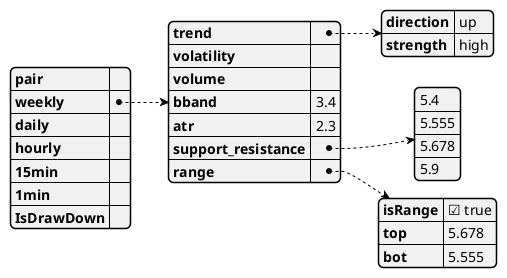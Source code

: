 @startjson
{
  "pair": "",
  "weekly": {
    "trend": {
      "direction": "up",
      "strength": "high"
    },
    "volatility": "",
    "volume": "",
    "bband": 3.4,
    "atr": 2.3,
    "support_resistance": [5.4, 5.555, 5.678, 5.9],
    "range": {
      "isRange": true,
      "top": 5.678,
      "bot": 5.555
    }
  },
  "daily": "",
  "hourly": "",
  "15min": "",
  "1min": "",
  "IsDrawDown": ""
}
@endjson